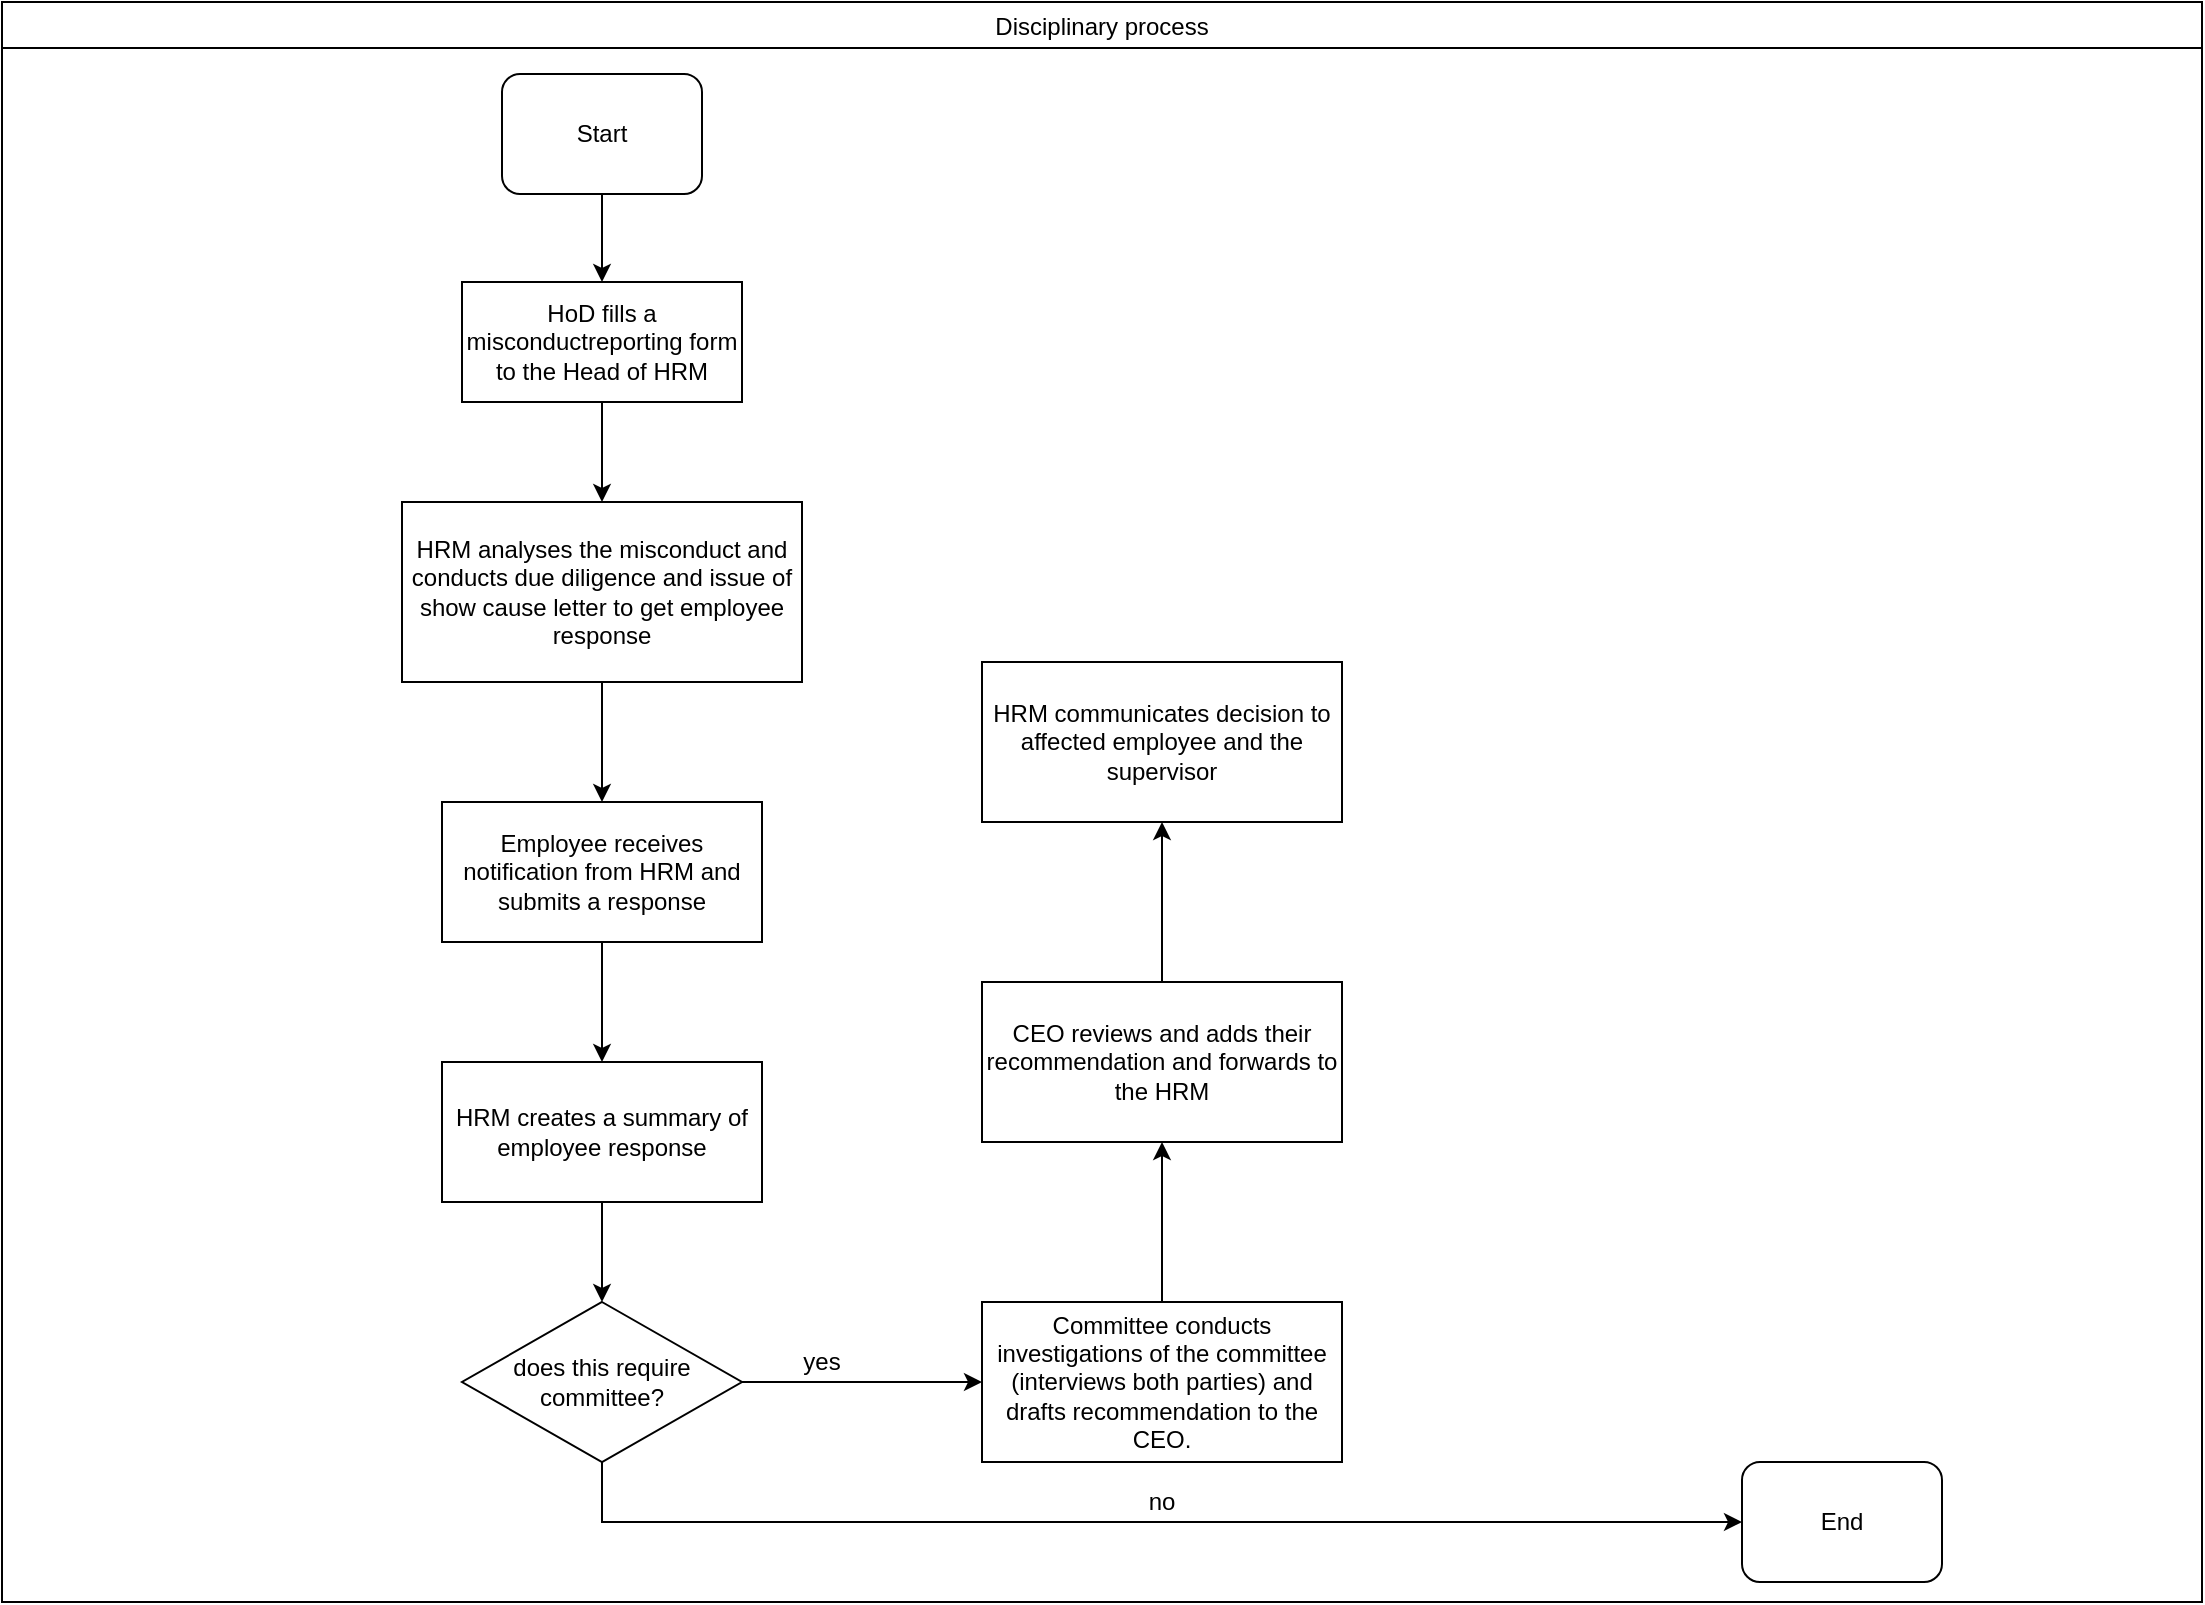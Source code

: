 <mxfile version="14.9.3" type="github">
  <diagram id="TASTO2IwIQPRZ3yuaC1y" name="Page-1">
    <mxGraphModel dx="1038" dy="508" grid="1" gridSize="10" guides="1" tooltips="1" connect="1" arrows="1" fold="1" page="1" pageScale="1" pageWidth="1169" pageHeight="827" math="0" shadow="0">
      <root>
        <mxCell id="0" />
        <mxCell id="1" parent="0" />
        <mxCell id="10CtPT5GMPp9_miOpkNc-1" value="Disciplinary process" style="swimlane;fontStyle=0" parent="1" vertex="1">
          <mxGeometry x="20" y="20" width="1100" height="800" as="geometry" />
        </mxCell>
        <mxCell id="xIYCeV5YSEmEcGGHacvK-1" value="Start" style="rounded=1;whiteSpace=wrap;html=1;" vertex="1" parent="10CtPT5GMPp9_miOpkNc-1">
          <mxGeometry x="250" y="36" width="100" height="60" as="geometry" />
        </mxCell>
        <mxCell id="xIYCeV5YSEmEcGGHacvK-6" value="" style="edgeStyle=orthogonalEdgeStyle;rounded=0;orthogonalLoop=1;jettySize=auto;html=1;" edge="1" parent="10CtPT5GMPp9_miOpkNc-1" source="xIYCeV5YSEmEcGGHacvK-4" target="xIYCeV5YSEmEcGGHacvK-5">
          <mxGeometry relative="1" as="geometry" />
        </mxCell>
        <mxCell id="xIYCeV5YSEmEcGGHacvK-4" value="&lt;span lang=&quot;EN-GB&quot;&gt;HoD fills a misconductreporting form to the Head of HRM &lt;/span&gt;" style="rounded=0;whiteSpace=wrap;html=1;" vertex="1" parent="10CtPT5GMPp9_miOpkNc-1">
          <mxGeometry x="230" y="140" width="140" height="60" as="geometry" />
        </mxCell>
        <mxCell id="xIYCeV5YSEmEcGGHacvK-3" value="" style="edgeStyle=orthogonalEdgeStyle;rounded=0;orthogonalLoop=1;jettySize=auto;html=1;" edge="1" parent="10CtPT5GMPp9_miOpkNc-1" source="xIYCeV5YSEmEcGGHacvK-1" target="xIYCeV5YSEmEcGGHacvK-4">
          <mxGeometry relative="1" as="geometry">
            <mxPoint x="300" y="170" as="targetPoint" />
          </mxGeometry>
        </mxCell>
        <mxCell id="xIYCeV5YSEmEcGGHacvK-8" value="" style="edgeStyle=orthogonalEdgeStyle;rounded=0;orthogonalLoop=1;jettySize=auto;html=1;" edge="1" parent="10CtPT5GMPp9_miOpkNc-1" source="xIYCeV5YSEmEcGGHacvK-5" target="xIYCeV5YSEmEcGGHacvK-7">
          <mxGeometry relative="1" as="geometry" />
        </mxCell>
        <mxCell id="xIYCeV5YSEmEcGGHacvK-5" value="&lt;span lang=&quot;EN-GB&quot;&gt;HRM analyses the misconduct and conducts due diligence &lt;/span&gt;&lt;span lang=&quot;EN-GB&quot;&gt;and issue of show cause letter to get employee response&lt;/span&gt;" style="rounded=0;whiteSpace=wrap;html=1;" vertex="1" parent="10CtPT5GMPp9_miOpkNc-1">
          <mxGeometry x="200" y="250" width="200" height="90" as="geometry" />
        </mxCell>
        <mxCell id="xIYCeV5YSEmEcGGHacvK-10" value="" style="edgeStyle=orthogonalEdgeStyle;rounded=0;orthogonalLoop=1;jettySize=auto;html=1;" edge="1" parent="10CtPT5GMPp9_miOpkNc-1" source="xIYCeV5YSEmEcGGHacvK-7" target="xIYCeV5YSEmEcGGHacvK-9">
          <mxGeometry relative="1" as="geometry" />
        </mxCell>
        <mxCell id="xIYCeV5YSEmEcGGHacvK-7" value="&lt;span lang=&quot;EN-GB&quot;&gt;Employee receives notification from HRM and submits a response&lt;/span&gt;" style="rounded=0;whiteSpace=wrap;html=1;" vertex="1" parent="10CtPT5GMPp9_miOpkNc-1">
          <mxGeometry x="220" y="400" width="160" height="70" as="geometry" />
        </mxCell>
        <mxCell id="xIYCeV5YSEmEcGGHacvK-12" value="" style="edgeStyle=orthogonalEdgeStyle;rounded=0;orthogonalLoop=1;jettySize=auto;html=1;" edge="1" parent="10CtPT5GMPp9_miOpkNc-1" source="xIYCeV5YSEmEcGGHacvK-9" target="xIYCeV5YSEmEcGGHacvK-11">
          <mxGeometry relative="1" as="geometry" />
        </mxCell>
        <mxCell id="xIYCeV5YSEmEcGGHacvK-9" value="&lt;span lang=&quot;EN-GB&quot;&gt;HRM creates a summary of employee response&lt;/span&gt;" style="rounded=0;whiteSpace=wrap;html=1;" vertex="1" parent="10CtPT5GMPp9_miOpkNc-1">
          <mxGeometry x="220" y="530" width="160" height="70" as="geometry" />
        </mxCell>
        <mxCell id="xIYCeV5YSEmEcGGHacvK-14" value="" style="edgeStyle=orthogonalEdgeStyle;rounded=0;orthogonalLoop=1;jettySize=auto;html=1;" edge="1" parent="10CtPT5GMPp9_miOpkNc-1" source="xIYCeV5YSEmEcGGHacvK-11" target="xIYCeV5YSEmEcGGHacvK-13">
          <mxGeometry relative="1" as="geometry" />
        </mxCell>
        <mxCell id="xIYCeV5YSEmEcGGHacvK-16" value="" style="edgeStyle=orthogonalEdgeStyle;rounded=0;orthogonalLoop=1;jettySize=auto;html=1;entryX=0;entryY=0.5;entryDx=0;entryDy=0;" edge="1" parent="10CtPT5GMPp9_miOpkNc-1" source="xIYCeV5YSEmEcGGHacvK-11" target="xIYCeV5YSEmEcGGHacvK-17">
          <mxGeometry relative="1" as="geometry">
            <mxPoint x="870" y="760" as="targetPoint" />
            <Array as="points">
              <mxPoint x="300" y="760" />
            </Array>
          </mxGeometry>
        </mxCell>
        <mxCell id="xIYCeV5YSEmEcGGHacvK-11" value="does this require committee?" style="rhombus;whiteSpace=wrap;html=1;rounded=0;" vertex="1" parent="10CtPT5GMPp9_miOpkNc-1">
          <mxGeometry x="230" y="650" width="140" height="80" as="geometry" />
        </mxCell>
        <mxCell id="xIYCeV5YSEmEcGGHacvK-21" value="" style="edgeStyle=orthogonalEdgeStyle;rounded=0;orthogonalLoop=1;jettySize=auto;html=1;" edge="1" parent="10CtPT5GMPp9_miOpkNc-1" source="xIYCeV5YSEmEcGGHacvK-13" target="xIYCeV5YSEmEcGGHacvK-20">
          <mxGeometry relative="1" as="geometry" />
        </mxCell>
        <mxCell id="xIYCeV5YSEmEcGGHacvK-13" value="&lt;span lang=&quot;EN-GB&quot;&gt;Committee conducts investigations of the committee (interviews both parties) and drafts recommendation to the CEO.&lt;/span&gt;" style="whiteSpace=wrap;html=1;rounded=0;" vertex="1" parent="10CtPT5GMPp9_miOpkNc-1">
          <mxGeometry x="490" y="650" width="180" height="80" as="geometry" />
        </mxCell>
        <mxCell id="xIYCeV5YSEmEcGGHacvK-17" value="End" style="rounded=1;whiteSpace=wrap;html=1;" vertex="1" parent="10CtPT5GMPp9_miOpkNc-1">
          <mxGeometry x="870" y="730" width="100" height="60" as="geometry" />
        </mxCell>
        <mxCell id="xIYCeV5YSEmEcGGHacvK-23" value="" style="edgeStyle=orthogonalEdgeStyle;rounded=0;orthogonalLoop=1;jettySize=auto;html=1;" edge="1" parent="10CtPT5GMPp9_miOpkNc-1" source="xIYCeV5YSEmEcGGHacvK-20" target="xIYCeV5YSEmEcGGHacvK-22">
          <mxGeometry relative="1" as="geometry" />
        </mxCell>
        <mxCell id="xIYCeV5YSEmEcGGHacvK-20" value="&lt;span lang=&quot;EN-GB&quot;&gt;CEO reviews and adds their recommendation and forwards to the HRM&lt;/span&gt;" style="whiteSpace=wrap;html=1;rounded=0;" vertex="1" parent="10CtPT5GMPp9_miOpkNc-1">
          <mxGeometry x="490" y="490" width="180" height="80" as="geometry" />
        </mxCell>
        <mxCell id="xIYCeV5YSEmEcGGHacvK-22" value="&lt;span lang=&quot;EN-GB&quot;&gt;HRM communicates decision to affected employee and the supervisor&lt;/span&gt;" style="whiteSpace=wrap;html=1;rounded=0;" vertex="1" parent="10CtPT5GMPp9_miOpkNc-1">
          <mxGeometry x="490" y="330" width="180" height="80" as="geometry" />
        </mxCell>
        <mxCell id="xIYCeV5YSEmEcGGHacvK-18" value="yes" style="text;html=1;strokeColor=none;fillColor=none;align=center;verticalAlign=middle;whiteSpace=wrap;rounded=0;" vertex="1" parent="1">
          <mxGeometry x="410" y="690" width="40" height="20" as="geometry" />
        </mxCell>
        <mxCell id="xIYCeV5YSEmEcGGHacvK-19" value="no" style="text;html=1;strokeColor=none;fillColor=none;align=center;verticalAlign=middle;whiteSpace=wrap;rounded=0;" vertex="1" parent="1">
          <mxGeometry x="580" y="760" width="40" height="20" as="geometry" />
        </mxCell>
      </root>
    </mxGraphModel>
  </diagram>
</mxfile>
